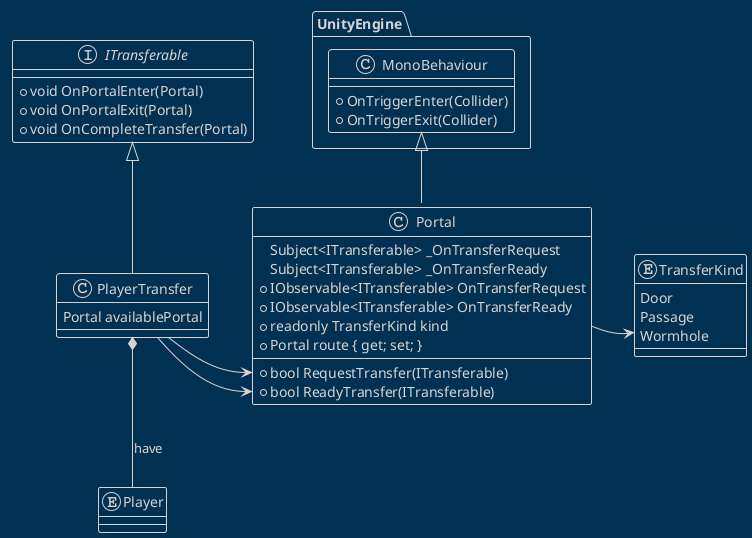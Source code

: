 @startuml Gimmick - Portal (class diagram)
!theme blueprint

namespace UnityEngine {
  class MonoBehaviour {
    +OnTriggerEnter(Collider)
    +OnTriggerExit(Collider)
  }
}

interface ITransferable {
  +void OnPortalEnter(Portal)
  +void OnPortalExit(Portal)
  +void OnCompleteTransfer(Portal)
}

class PlayerTransfer {
  Portal availablePortal
}
entity Player

class Portal {
  Subject<ITransferable> _OnTransferRequest
  Subject<ITransferable> _OnTransferReady
  +IObservable<ITransferable> OnTransferRequest
  +IObservable<ITransferable> OnTransferReady
  +readonly TransferKind kind
  +Portal route { get; set; }
  +bool RequestTransfer(ITransferable)
  +bool ReadyTransfer(ITransferable)
}
enum TransferKind {
  Door
  Passage
  Wormhole
}


UnityEngine.MonoBehaviour <|-- Portal
ITransferable <|-- PlayerTransfer
PlayerTransfer *-- Player : have

Portal::kind -> TransferKind
PlayerTransfer -> Portal::RequestTransfer
PlayerTransfer -> Portal::ReadyTransfer

@enduml